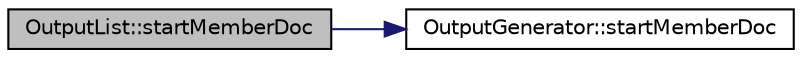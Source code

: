 digraph "OutputList::startMemberDoc"
{
 // LATEX_PDF_SIZE
  edge [fontname="Helvetica",fontsize="10",labelfontname="Helvetica",labelfontsize="10"];
  node [fontname="Helvetica",fontsize="10",shape=record];
  rankdir="LR";
  Node1 [label="OutputList::startMemberDoc",height=0.2,width=0.4,color="black", fillcolor="grey75", style="filled", fontcolor="black",tooltip=" "];
  Node1 -> Node2 [color="midnightblue",fontsize="10",style="solid",fontname="Helvetica"];
  Node2 [label="OutputGenerator::startMemberDoc",height=0.2,width=0.4,color="black", fillcolor="white", style="filled",URL="$classOutputGenerator.html#aea2df93b2a196b1b08ccb34da674dab5",tooltip=" "];
}
